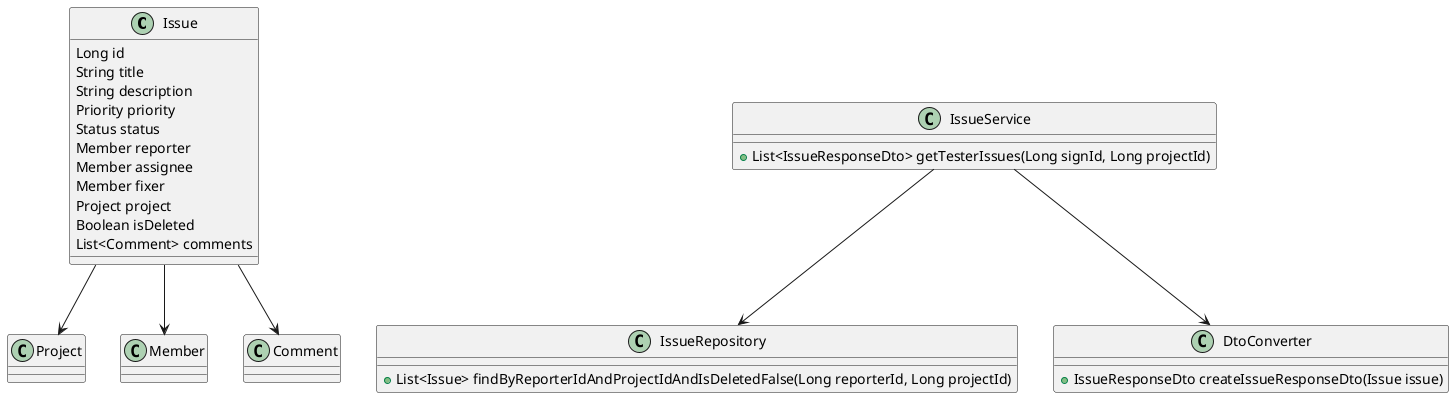 @startuml
class Issue {
    Long id
    String title
    String description
    Priority priority
    Status status
    Member reporter
    Member assignee
    Member fixer
    Project project
    Boolean isDeleted
    List<Comment> comments
}

class IssueService {
    +List<IssueResponseDto> getTesterIssues(Long signId, Long projectId)
}

class IssueRepository {
    +List<Issue> findByReporterIdAndProjectIdAndIsDeletedFalse(Long reporterId, Long projectId)
}

class DtoConverter {
    +IssueResponseDto createIssueResponseDto(Issue issue)
}

IssueService --> IssueRepository
IssueService --> DtoConverter
Issue --> Project
Issue --> Member
Issue --> Comment
@enduml
